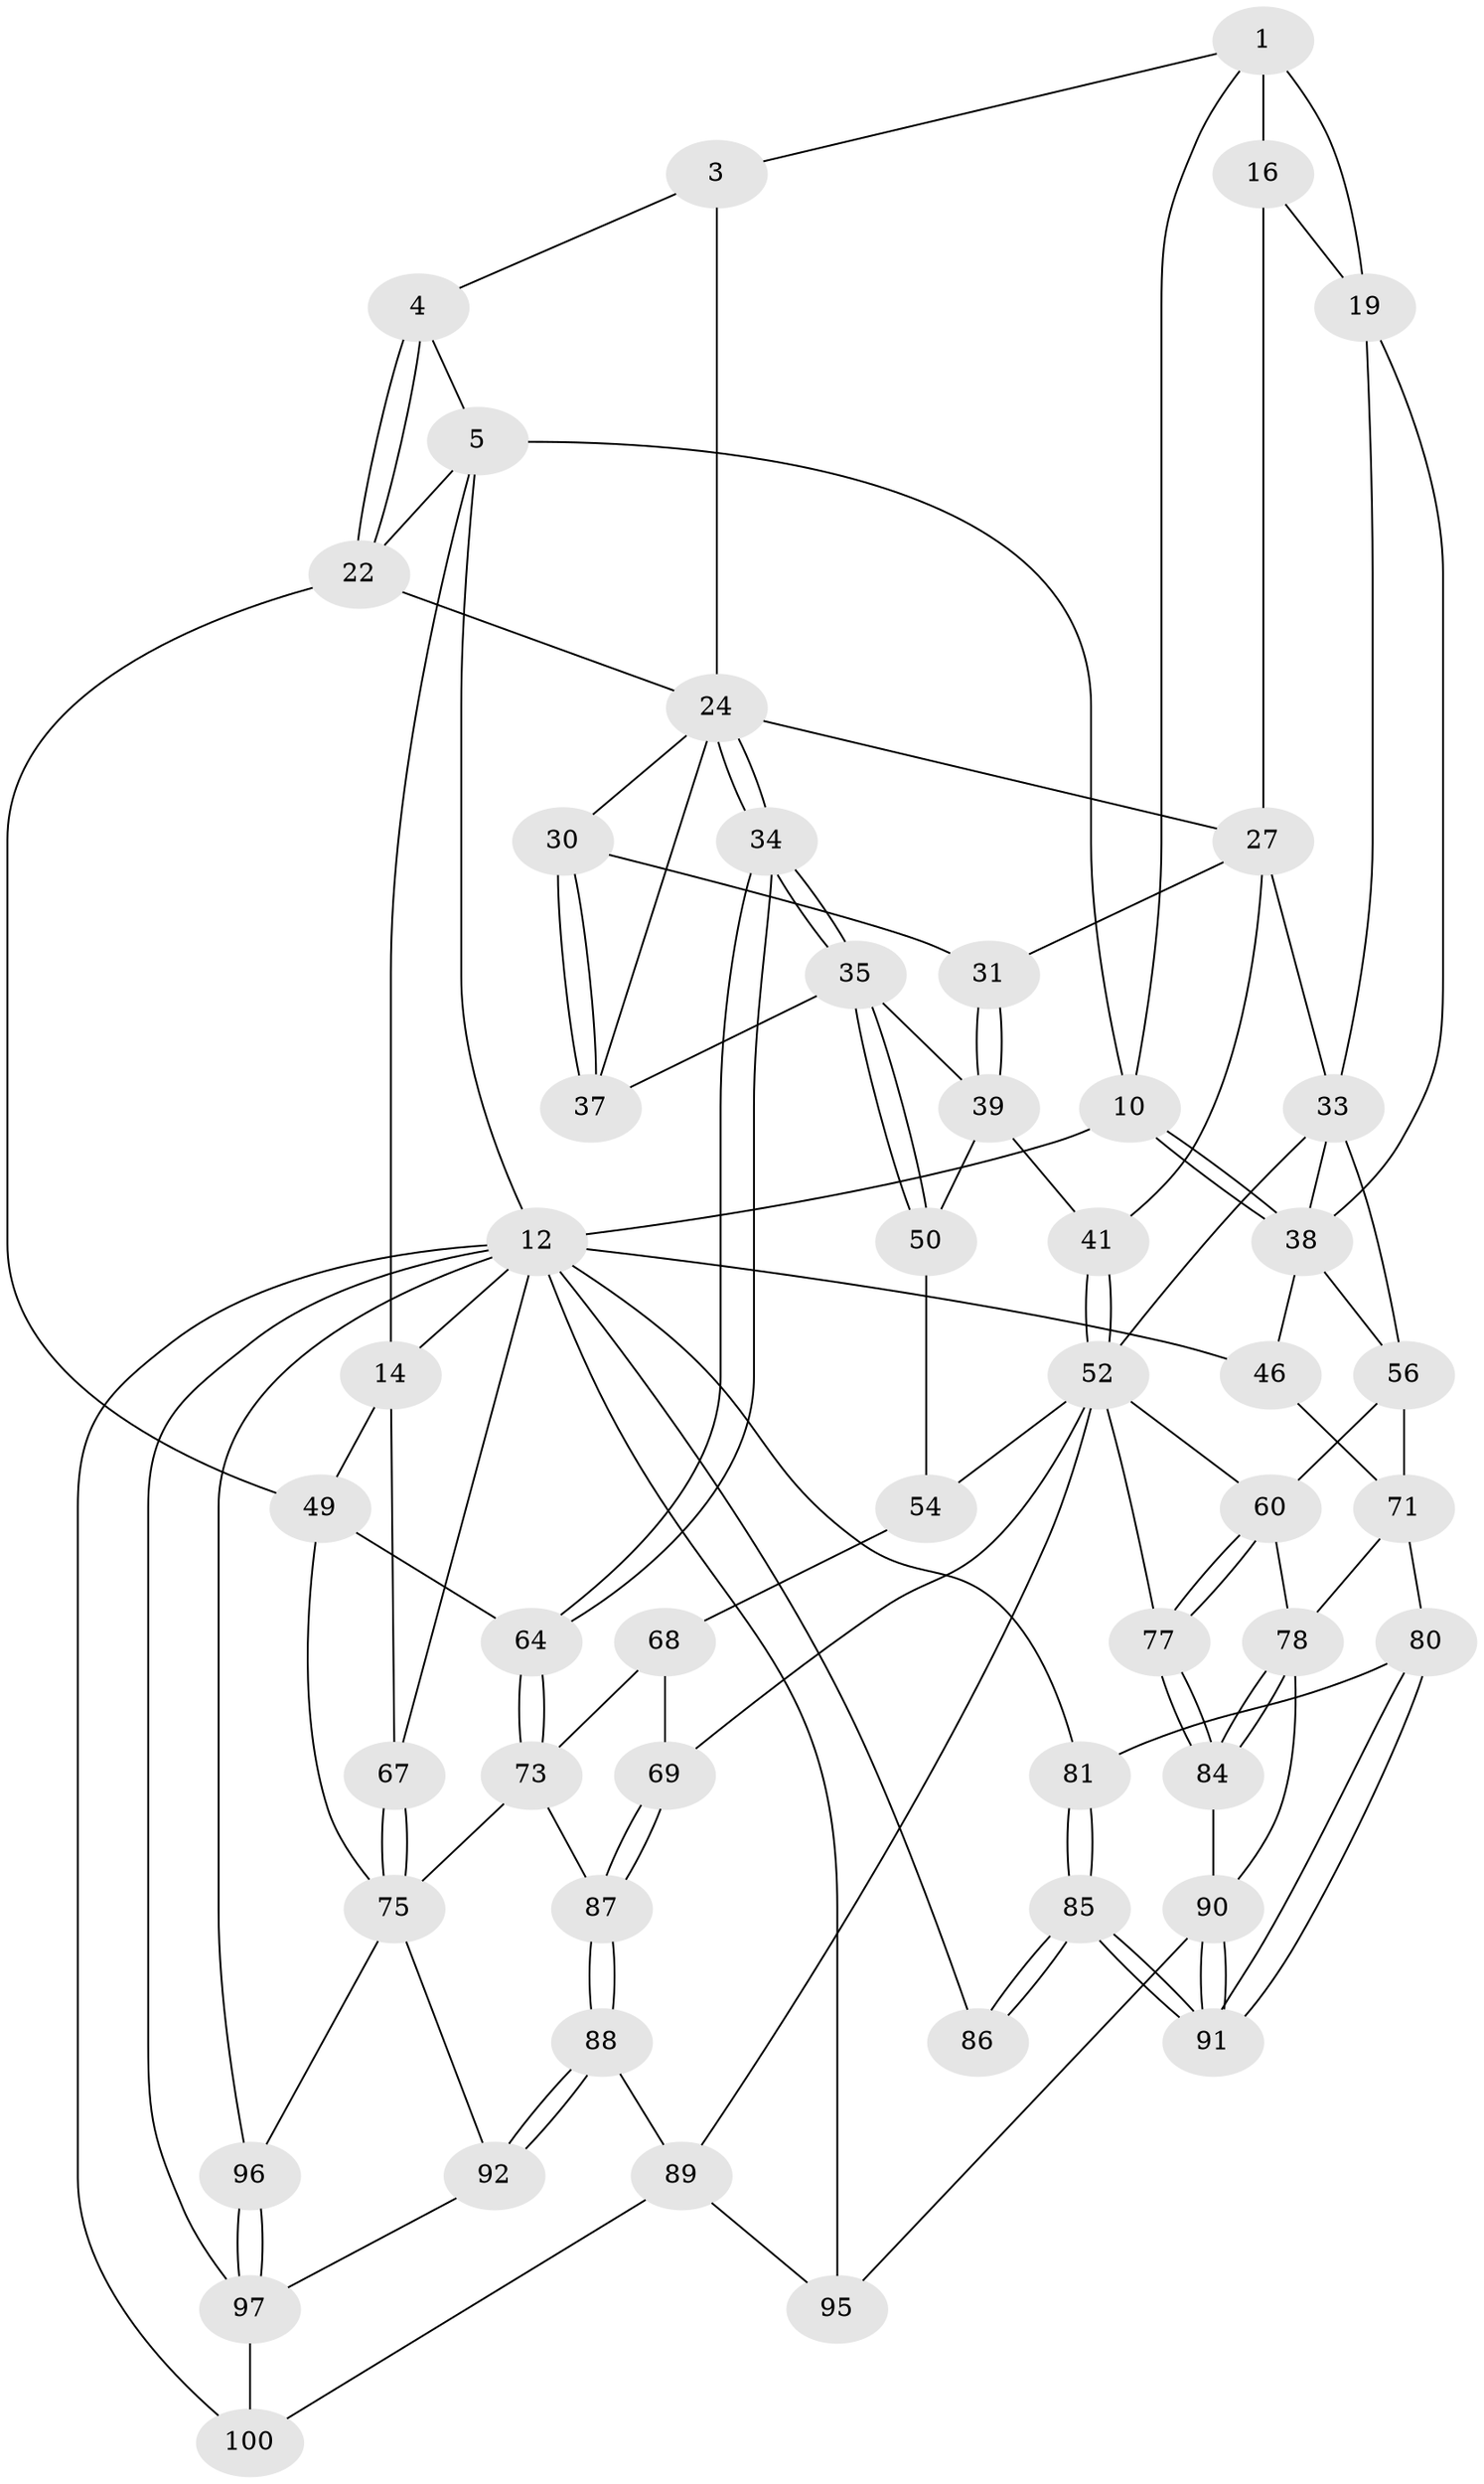 // original degree distribution, {3: 0.019230769230769232, 6: 0.22115384615384615, 4: 0.2403846153846154, 5: 0.5192307692307693}
// Generated by graph-tools (version 1.1) at 2025/17/03/09/25 04:17:01]
// undirected, 52 vertices, 121 edges
graph export_dot {
graph [start="1"]
  node [color=gray90,style=filled];
  1 [pos="+0.31685961385692046+0",super="+2+8"];
  3 [pos="+0.660369588324648+0.045365817657135946"];
  4 [pos="+0.685191038533136+0"];
  5 [pos="+0.7032415775060539+0",super="+6+15"];
  10 [pos="+0.12258776652352683+0.165641955355711",super="+11"];
  12 [pos="+1+0",super="+13+65"];
  14 [pos="+1+0.0329835979395581",super="+48"];
  16 [pos="+0.4609475524687931+0.20491022590227173",super="+17"];
  19 [pos="+0.3151275684862887+0.2195907395846513",super="+20"];
  22 [pos="+0.8621389731135847+0.27240850408477413",super="+23"];
  24 [pos="+0.7870627760400818+0.36612868318413494",super="+25"];
  27 [pos="+0.5687995028295602+0.2514496269036635",super="+28"];
  30 [pos="+0.6241348929316229+0.2632914189315596"];
  31 [pos="+0.5822555143356525+0.2680180254190588"];
  33 [pos="+0.3354361477063711+0.3371578141898874",super="+42"];
  34 [pos="+0.7677993239655325+0.40394332526438514"];
  35 [pos="+0.7628433692032572+0.40371695170218674",super="+36"];
  37 [pos="+0.7058695013252972+0.3589612903736043"];
  38 [pos="+0.10965287907850463+0.2695652065887165",super="+44"];
  39 [pos="+0.5884612760060738+0.3347125134928903",super="+40"];
  41 [pos="+0.48694161683413534+0.350783484984281"];
  46 [pos="+0+0.3572047441516109",super="+58"];
  49 [pos="+1+0.3930435830256282",super="+63"];
  50 [pos="+0.7398705364262959+0.41360690301348707",super="+51"];
  52 [pos="+0.4647526246610511+0.5042860348837207",super="+53+55"];
  54 [pos="+0.548377923150425+0.45545432194547947",super="+59"];
  56 [pos="+0.23637808682619563+0.4613212313572187",super="+62"];
  60 [pos="+0.3896401072974835+0.5501786879964957",super="+61"];
  64 [pos="+0.7921697701525551+0.4563831265418047"];
  67 [pos="+1+0.6605122663086074"];
  68 [pos="+0.5859532892451522+0.5520918654622067"];
  69 [pos="+0.5485161924007793+0.5766443812540915"];
  71 [pos="+0.18224371183406085+0.5504874360445852",super="+72"];
  73 [pos="+0.7796947863057949+0.568631637728122",super="+74"];
  75 [pos="+1+0.6158375675406715",super="+82"];
  77 [pos="+0.3906193423632756+0.6533760825300422"];
  78 [pos="+0.24561530412469165+0.6263406626034184",super="+79"];
  80 [pos="+0.11202296391338887+0.5718951253457702"];
  81 [pos="+0+0.47760476828255966"];
  84 [pos="+0.3402524994410429+0.7532207387592492"];
  85 [pos="+0+0.9290326144587998"];
  86 [pos="+0+1"];
  87 [pos="+0.645276393829349+0.6716072482788227"];
  88 [pos="+0.6325887440264063+0.7364048344352119"];
  89 [pos="+0.5424974122036903+0.7595030101312114",super="+94"];
  90 [pos="+0.04464915274579719+0.7965386949862256",super="+93"];
  91 [pos="+0+0.7988420138970471"];
  92 [pos="+0.711505871107654+0.7905189863692936"];
  95 [pos="+0.3541286080139687+0.836886850109723"];
  96 [pos="+0.8970125275766248+0.8043551475694118"];
  97 [pos="+0.8099367292116934+0.8573847899882132",super="+101+98"];
  100 [pos="+0.6624587361524249+0.9595376757389806"];
  1 -- 16 [weight=2];
  1 -- 3;
  1 -- 10;
  1 -- 19 [weight=2];
  3 -- 4;
  3 -- 24;
  4 -- 5;
  4 -- 22;
  4 -- 22;
  5 -- 12;
  5 -- 14;
  5 -- 22;
  5 -- 10;
  10 -- 38;
  10 -- 38;
  10 -- 12;
  12 -- 14;
  12 -- 81;
  12 -- 86 [weight=3];
  12 -- 46;
  12 -- 96;
  12 -- 97 [weight=2];
  12 -- 67;
  12 -- 100;
  12 -- 95;
  14 -- 49;
  14 -- 67;
  16 -- 27;
  16 -- 19;
  19 -- 38;
  19 -- 33;
  22 -- 24;
  22 -- 49;
  24 -- 34;
  24 -- 34;
  24 -- 37;
  24 -- 27;
  24 -- 30;
  27 -- 31;
  27 -- 33;
  27 -- 41;
  30 -- 31;
  30 -- 37;
  30 -- 37;
  31 -- 39;
  31 -- 39;
  33 -- 56;
  33 -- 52;
  33 -- 38;
  34 -- 35;
  34 -- 35;
  34 -- 64;
  34 -- 64;
  35 -- 50;
  35 -- 50;
  35 -- 37;
  35 -- 39;
  38 -- 56;
  38 -- 46 [weight=2];
  39 -- 41;
  39 -- 50;
  41 -- 52;
  41 -- 52;
  46 -- 71;
  49 -- 64;
  49 -- 75;
  50 -- 54 [weight=2];
  52 -- 60;
  52 -- 69;
  52 -- 54;
  52 -- 89;
  52 -- 77;
  54 -- 68;
  56 -- 60;
  56 -- 71;
  60 -- 77;
  60 -- 77;
  60 -- 78;
  64 -- 73;
  64 -- 73;
  67 -- 75;
  67 -- 75;
  68 -- 69;
  68 -- 73;
  69 -- 87;
  69 -- 87;
  71 -- 78;
  71 -- 80;
  73 -- 87;
  73 -- 75;
  75 -- 96;
  75 -- 92;
  77 -- 84;
  77 -- 84;
  78 -- 84;
  78 -- 84;
  78 -- 90;
  80 -- 81;
  80 -- 91;
  80 -- 91;
  81 -- 85;
  81 -- 85;
  84 -- 90;
  85 -- 86;
  85 -- 86;
  85 -- 91;
  85 -- 91;
  87 -- 88;
  87 -- 88;
  88 -- 89;
  88 -- 92;
  88 -- 92;
  89 -- 100;
  89 -- 95;
  90 -- 91;
  90 -- 91;
  90 -- 95;
  92 -- 97;
  96 -- 97;
  96 -- 97;
  97 -- 100;
}
